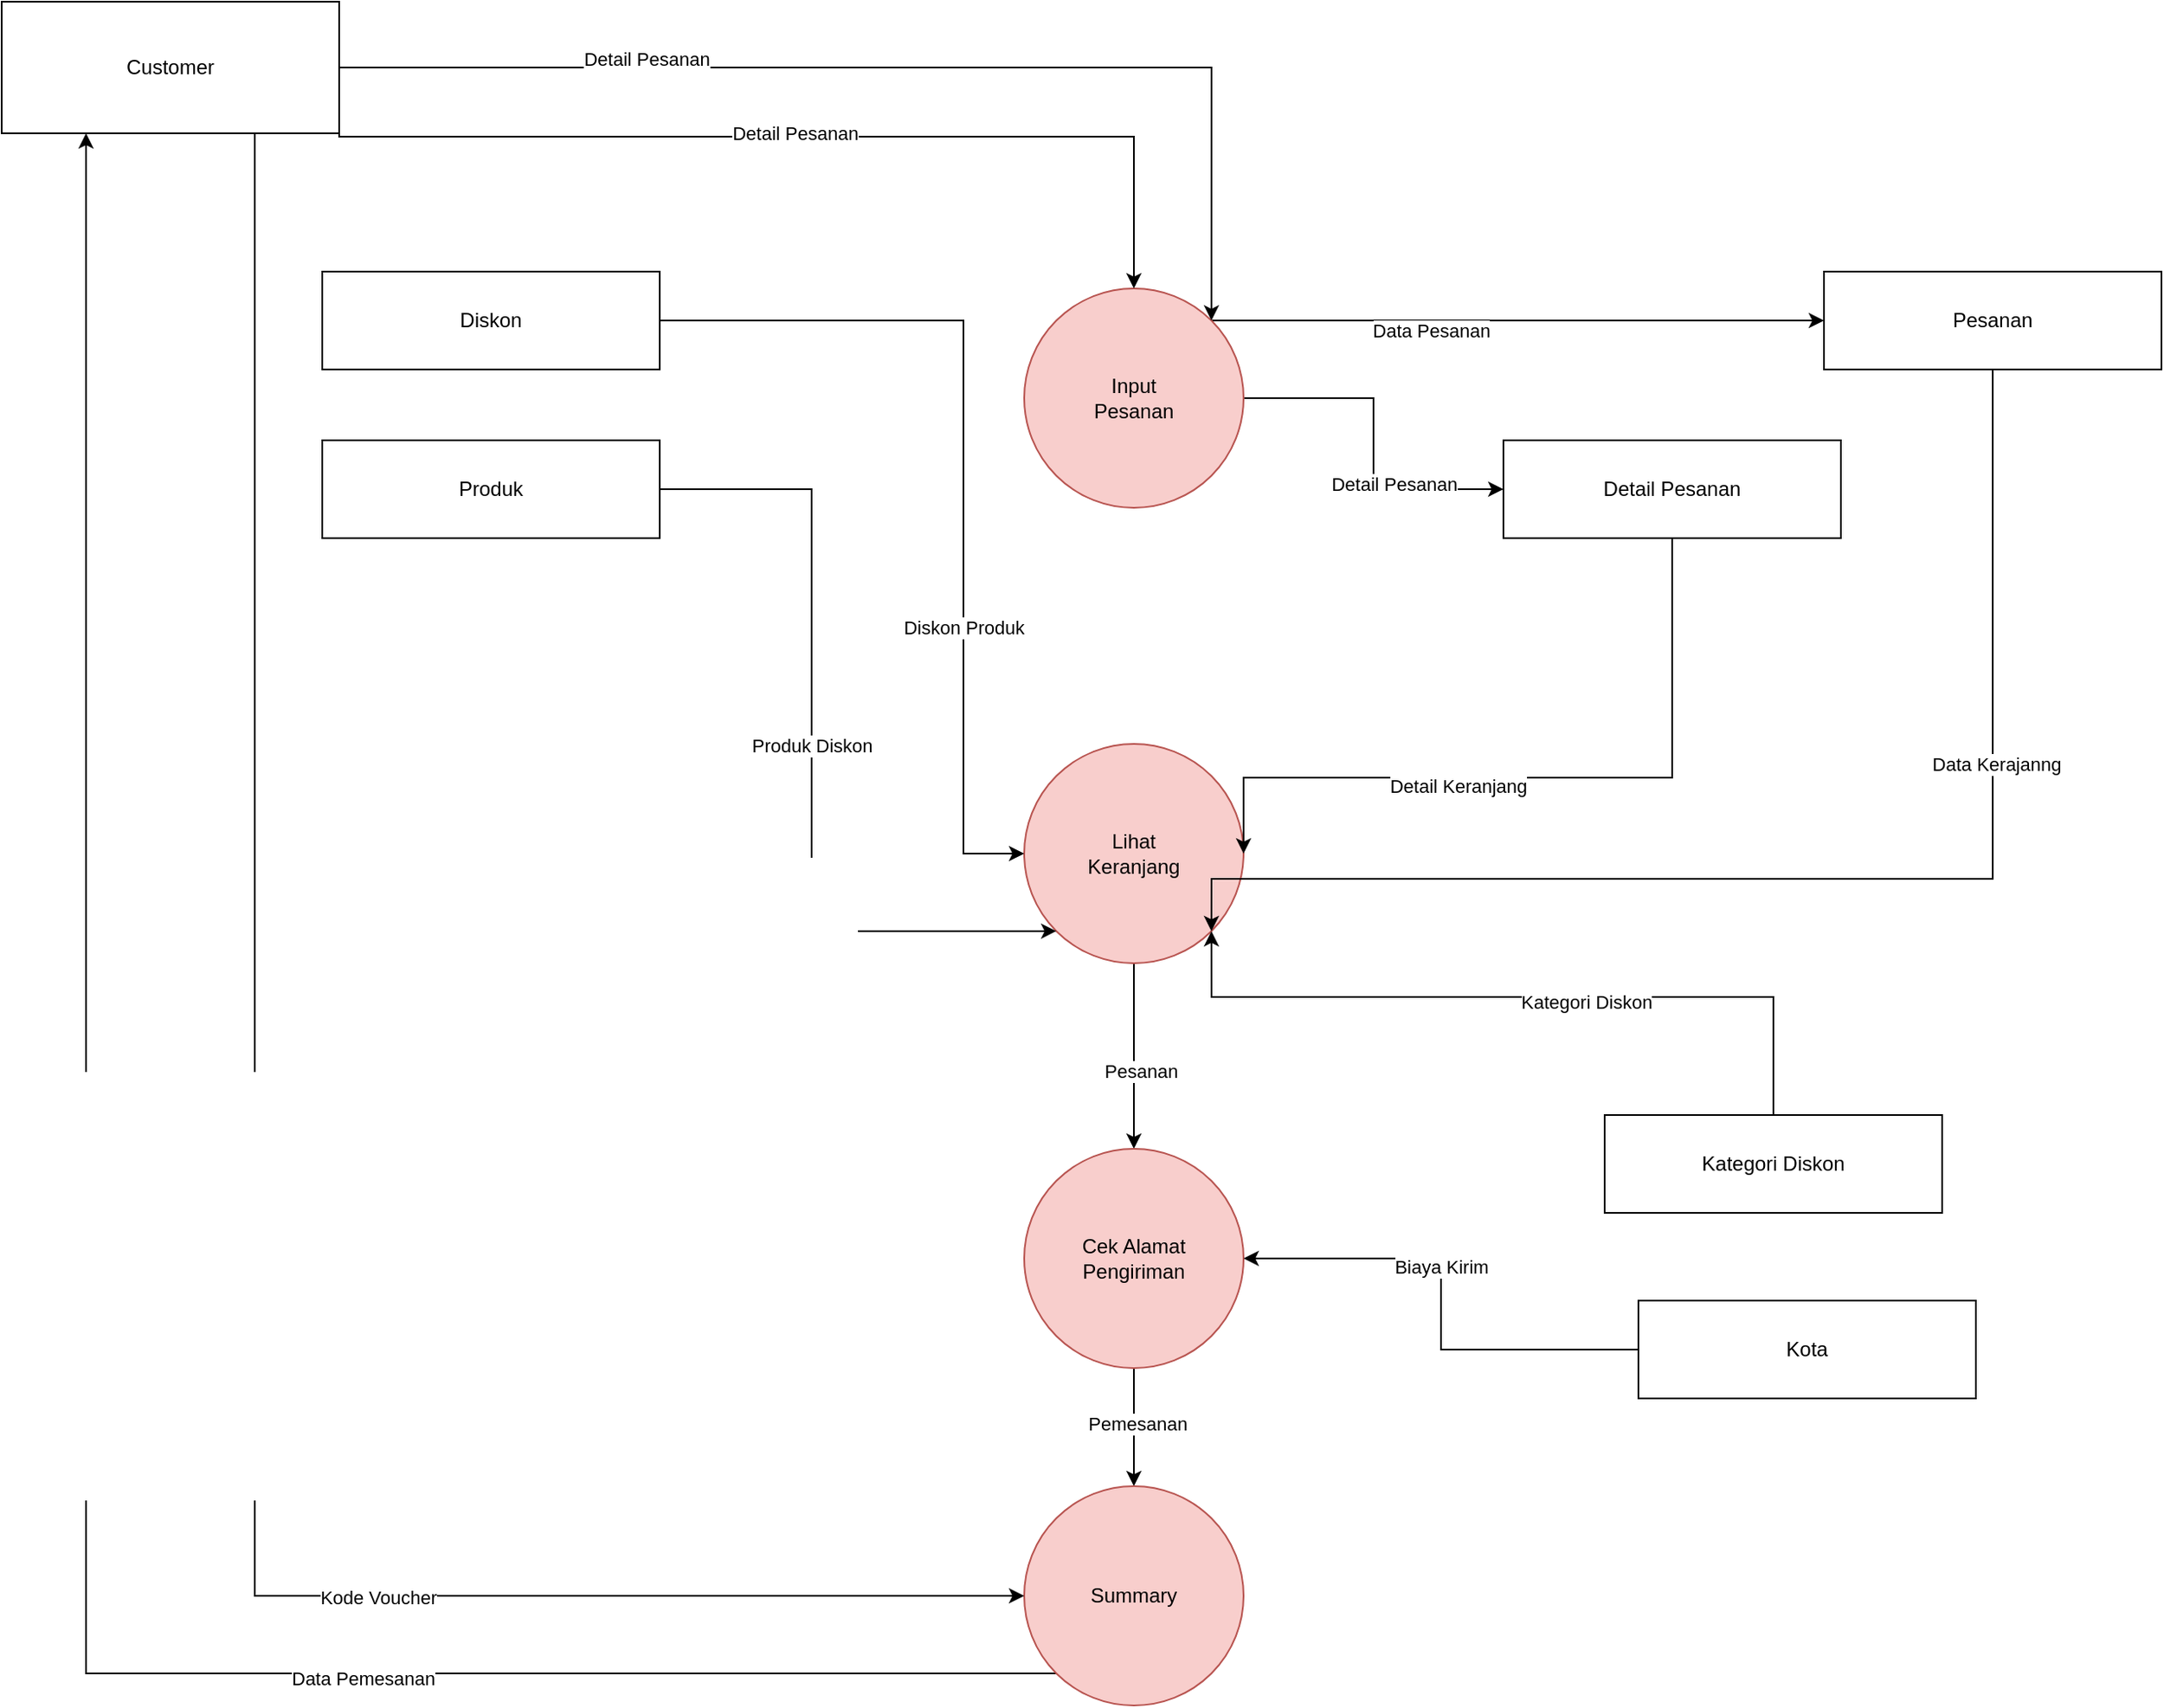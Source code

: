 <mxfile version="21.7.0" type="device">
  <diagram name="Page-1" id="LchJKFTvNtv9IN99xthQ">
    <mxGraphModel dx="3488" dy="7785" grid="1" gridSize="10" guides="1" tooltips="1" connect="1" arrows="1" fold="1" page="1" pageScale="1" pageWidth="827" pageHeight="1169" math="0" shadow="0">
      <root>
        <mxCell id="0" />
        <mxCell id="1" parent="0" />
        <mxCell id="SsJve35L9EFR-_3sEJyl-10" style="edgeStyle=orthogonalEdgeStyle;rounded=0;orthogonalLoop=1;jettySize=auto;html=1;exitX=1;exitY=0;exitDx=0;exitDy=0;" edge="1" parent="1" source="SsJve35L9EFR-_3sEJyl-1" target="SsJve35L9EFR-_3sEJyl-8">
          <mxGeometry relative="1" as="geometry" />
        </mxCell>
        <mxCell id="SsJve35L9EFR-_3sEJyl-11" value="Data Pesanan" style="edgeLabel;html=1;align=center;verticalAlign=middle;resizable=0;points=[];" vertex="1" connectable="0" parent="SsJve35L9EFR-_3sEJyl-10">
          <mxGeometry x="-0.284" y="-6" relative="1" as="geometry">
            <mxPoint as="offset" />
          </mxGeometry>
        </mxCell>
        <mxCell id="SsJve35L9EFR-_3sEJyl-12" style="edgeStyle=orthogonalEdgeStyle;rounded=0;orthogonalLoop=1;jettySize=auto;html=1;entryX=0;entryY=0.5;entryDx=0;entryDy=0;" edge="1" parent="1" source="SsJve35L9EFR-_3sEJyl-1" target="SsJve35L9EFR-_3sEJyl-9">
          <mxGeometry relative="1" as="geometry" />
        </mxCell>
        <mxCell id="SsJve35L9EFR-_3sEJyl-13" value="Detail Pesanan" style="edgeLabel;html=1;align=center;verticalAlign=middle;resizable=0;points=[];" vertex="1" connectable="0" parent="SsJve35L9EFR-_3sEJyl-12">
          <mxGeometry x="0.37" y="3" relative="1" as="geometry">
            <mxPoint as="offset" />
          </mxGeometry>
        </mxCell>
        <mxCell id="SsJve35L9EFR-_3sEJyl-1" value="Input&lt;br&gt;Pesanan" style="ellipse;whiteSpace=wrap;html=1;aspect=fixed;fillColor=#f8cecc;strokeColor=#b85450;" vertex="1" parent="1">
          <mxGeometry x="1176" y="-5140" width="130" height="130" as="geometry" />
        </mxCell>
        <mxCell id="SsJve35L9EFR-_3sEJyl-31" style="edgeStyle=orthogonalEdgeStyle;rounded=0;orthogonalLoop=1;jettySize=auto;html=1;" edge="1" parent="1" source="SsJve35L9EFR-_3sEJyl-2" target="SsJve35L9EFR-_3sEJyl-3">
          <mxGeometry relative="1" as="geometry" />
        </mxCell>
        <mxCell id="SsJve35L9EFR-_3sEJyl-32" value="Pesanan" style="edgeLabel;html=1;align=center;verticalAlign=middle;resizable=0;points=[];" vertex="1" connectable="0" parent="SsJve35L9EFR-_3sEJyl-31">
          <mxGeometry x="0.164" y="4" relative="1" as="geometry">
            <mxPoint as="offset" />
          </mxGeometry>
        </mxCell>
        <mxCell id="SsJve35L9EFR-_3sEJyl-2" value="Lihat&lt;br&gt;Keranjang" style="ellipse;whiteSpace=wrap;html=1;aspect=fixed;fillColor=#f8cecc;strokeColor=#b85450;" vertex="1" parent="1">
          <mxGeometry x="1176" y="-4870" width="130" height="130" as="geometry" />
        </mxCell>
        <mxCell id="SsJve35L9EFR-_3sEJyl-35" style="edgeStyle=orthogonalEdgeStyle;rounded=0;orthogonalLoop=1;jettySize=auto;html=1;" edge="1" parent="1" source="SsJve35L9EFR-_3sEJyl-3" target="SsJve35L9EFR-_3sEJyl-4">
          <mxGeometry relative="1" as="geometry" />
        </mxCell>
        <mxCell id="SsJve35L9EFR-_3sEJyl-36" value="Pemesanan" style="edgeLabel;html=1;align=center;verticalAlign=middle;resizable=0;points=[];" vertex="1" connectable="0" parent="SsJve35L9EFR-_3sEJyl-35">
          <mxGeometry x="-0.106" y="2" relative="1" as="geometry">
            <mxPoint y="1" as="offset" />
          </mxGeometry>
        </mxCell>
        <mxCell id="SsJve35L9EFR-_3sEJyl-3" value="Cek Alamat&lt;br&gt;Pengiriman" style="ellipse;whiteSpace=wrap;html=1;aspect=fixed;fillColor=#f8cecc;strokeColor=#b85450;" vertex="1" parent="1">
          <mxGeometry x="1176" y="-4630" width="130" height="130" as="geometry" />
        </mxCell>
        <mxCell id="SsJve35L9EFR-_3sEJyl-39" style="edgeStyle=orthogonalEdgeStyle;rounded=0;orthogonalLoop=1;jettySize=auto;html=1;exitX=0;exitY=1;exitDx=0;exitDy=0;entryX=0.25;entryY=1;entryDx=0;entryDy=0;" edge="1" parent="1" source="SsJve35L9EFR-_3sEJyl-4" target="SsJve35L9EFR-_3sEJyl-5">
          <mxGeometry relative="1" as="geometry" />
        </mxCell>
        <mxCell id="SsJve35L9EFR-_3sEJyl-40" value="Data Pemesanan" style="edgeLabel;html=1;align=center;verticalAlign=middle;resizable=0;points=[];" vertex="1" connectable="0" parent="SsJve35L9EFR-_3sEJyl-39">
          <mxGeometry x="-0.446" y="3" relative="1" as="geometry">
            <mxPoint x="1" as="offset" />
          </mxGeometry>
        </mxCell>
        <mxCell id="SsJve35L9EFR-_3sEJyl-4" value="Summary" style="ellipse;whiteSpace=wrap;html=1;aspect=fixed;fillColor=#f8cecc;strokeColor=#b85450;" vertex="1" parent="1">
          <mxGeometry x="1176" y="-4430" width="130" height="130" as="geometry" />
        </mxCell>
        <mxCell id="SsJve35L9EFR-_3sEJyl-22" style="edgeStyle=orthogonalEdgeStyle;rounded=0;orthogonalLoop=1;jettySize=auto;html=1;entryX=1;entryY=0;entryDx=0;entryDy=0;" edge="1" parent="1" source="SsJve35L9EFR-_3sEJyl-5" target="SsJve35L9EFR-_3sEJyl-1">
          <mxGeometry relative="1" as="geometry" />
        </mxCell>
        <mxCell id="SsJve35L9EFR-_3sEJyl-23" value="Detail Pesanan" style="edgeLabel;html=1;align=center;verticalAlign=middle;resizable=0;points=[];" vertex="1" connectable="0" parent="SsJve35L9EFR-_3sEJyl-22">
          <mxGeometry x="-0.454" y="5" relative="1" as="geometry">
            <mxPoint as="offset" />
          </mxGeometry>
        </mxCell>
        <mxCell id="SsJve35L9EFR-_3sEJyl-24" style="edgeStyle=orthogonalEdgeStyle;rounded=0;orthogonalLoop=1;jettySize=auto;html=1;exitX=1;exitY=0.75;exitDx=0;exitDy=0;" edge="1" parent="1" source="SsJve35L9EFR-_3sEJyl-5" target="SsJve35L9EFR-_3sEJyl-1">
          <mxGeometry relative="1" as="geometry">
            <Array as="points">
              <mxPoint x="770" y="-5230" />
              <mxPoint x="1241" y="-5230" />
            </Array>
          </mxGeometry>
        </mxCell>
        <mxCell id="SsJve35L9EFR-_3sEJyl-25" value="Detail Pesanan" style="edgeLabel;html=1;align=center;verticalAlign=middle;resizable=0;points=[];" vertex="1" connectable="0" parent="SsJve35L9EFR-_3sEJyl-24">
          <mxGeometry y="2" relative="1" as="geometry">
            <mxPoint as="offset" />
          </mxGeometry>
        </mxCell>
        <mxCell id="SsJve35L9EFR-_3sEJyl-37" style="edgeStyle=orthogonalEdgeStyle;rounded=0;orthogonalLoop=1;jettySize=auto;html=1;exitX=0.75;exitY=1;exitDx=0;exitDy=0;entryX=0;entryY=0.5;entryDx=0;entryDy=0;" edge="1" parent="1" source="SsJve35L9EFR-_3sEJyl-5" target="SsJve35L9EFR-_3sEJyl-4">
          <mxGeometry relative="1" as="geometry" />
        </mxCell>
        <mxCell id="SsJve35L9EFR-_3sEJyl-38" value="Kode Voucher" style="edgeLabel;html=1;align=center;verticalAlign=middle;resizable=0;points=[];" vertex="1" connectable="0" parent="SsJve35L9EFR-_3sEJyl-37">
          <mxGeometry x="0.421" y="-1" relative="1" as="geometry">
            <mxPoint as="offset" />
          </mxGeometry>
        </mxCell>
        <mxCell id="SsJve35L9EFR-_3sEJyl-5" value="Customer" style="rounded=0;whiteSpace=wrap;html=1;" vertex="1" parent="1">
          <mxGeometry x="570" y="-5310" width="200" height="78" as="geometry" />
        </mxCell>
        <mxCell id="SsJve35L9EFR-_3sEJyl-18" style="edgeStyle=orthogonalEdgeStyle;rounded=0;orthogonalLoop=1;jettySize=auto;html=1;" edge="1" parent="1" source="SsJve35L9EFR-_3sEJyl-6" target="SsJve35L9EFR-_3sEJyl-2">
          <mxGeometry relative="1" as="geometry">
            <Array as="points">
              <mxPoint x="1140" y="-5121" />
              <mxPoint x="1140" y="-4805" />
            </Array>
          </mxGeometry>
        </mxCell>
        <mxCell id="SsJve35L9EFR-_3sEJyl-20" value="Diskon Produk" style="edgeLabel;html=1;align=center;verticalAlign=middle;resizable=0;points=[];" vertex="1" connectable="0" parent="SsJve35L9EFR-_3sEJyl-18">
          <mxGeometry x="0.359" relative="1" as="geometry">
            <mxPoint as="offset" />
          </mxGeometry>
        </mxCell>
        <mxCell id="SsJve35L9EFR-_3sEJyl-6" value="Diskon" style="rounded=0;whiteSpace=wrap;html=1;" vertex="1" parent="1">
          <mxGeometry x="760" y="-5150" width="200" height="58" as="geometry" />
        </mxCell>
        <mxCell id="SsJve35L9EFR-_3sEJyl-19" style="edgeStyle=orthogonalEdgeStyle;rounded=0;orthogonalLoop=1;jettySize=auto;html=1;entryX=0;entryY=1;entryDx=0;entryDy=0;" edge="1" parent="1" source="SsJve35L9EFR-_3sEJyl-7" target="SsJve35L9EFR-_3sEJyl-2">
          <mxGeometry relative="1" as="geometry">
            <Array as="points">
              <mxPoint x="1050" y="-5021" />
              <mxPoint x="1050" y="-4759" />
            </Array>
          </mxGeometry>
        </mxCell>
        <mxCell id="SsJve35L9EFR-_3sEJyl-21" value="Produk Diskon" style="edgeLabel;html=1;align=center;verticalAlign=middle;resizable=0;points=[];" vertex="1" connectable="0" parent="SsJve35L9EFR-_3sEJyl-19">
          <mxGeometry x="0.222" relative="1" as="geometry">
            <mxPoint y="-62" as="offset" />
          </mxGeometry>
        </mxCell>
        <mxCell id="SsJve35L9EFR-_3sEJyl-7" value="Produk" style="rounded=0;whiteSpace=wrap;html=1;" vertex="1" parent="1">
          <mxGeometry x="760" y="-5050" width="200" height="58" as="geometry" />
        </mxCell>
        <mxCell id="SsJve35L9EFR-_3sEJyl-16" style="edgeStyle=orthogonalEdgeStyle;rounded=0;orthogonalLoop=1;jettySize=auto;html=1;entryX=1;entryY=1;entryDx=0;entryDy=0;" edge="1" parent="1" source="SsJve35L9EFR-_3sEJyl-8" target="SsJve35L9EFR-_3sEJyl-2">
          <mxGeometry relative="1" as="geometry">
            <Array as="points">
              <mxPoint x="1750" y="-4790" />
              <mxPoint x="1287" y="-4790" />
            </Array>
          </mxGeometry>
        </mxCell>
        <mxCell id="SsJve35L9EFR-_3sEJyl-17" value="Data Kerajanng" style="edgeLabel;html=1;align=center;verticalAlign=middle;resizable=0;points=[];" vertex="1" connectable="0" parent="SsJve35L9EFR-_3sEJyl-16">
          <mxGeometry x="-0.416" y="2" relative="1" as="geometry">
            <mxPoint y="1" as="offset" />
          </mxGeometry>
        </mxCell>
        <mxCell id="SsJve35L9EFR-_3sEJyl-8" value="Pesanan" style="rounded=0;whiteSpace=wrap;html=1;" vertex="1" parent="1">
          <mxGeometry x="1650" y="-5150" width="200" height="58" as="geometry" />
        </mxCell>
        <mxCell id="SsJve35L9EFR-_3sEJyl-14" style="edgeStyle=orthogonalEdgeStyle;rounded=0;orthogonalLoop=1;jettySize=auto;html=1;entryX=1;entryY=0.5;entryDx=0;entryDy=0;" edge="1" parent="1" source="SsJve35L9EFR-_3sEJyl-9" target="SsJve35L9EFR-_3sEJyl-2">
          <mxGeometry relative="1" as="geometry">
            <Array as="points">
              <mxPoint x="1560" y="-4850" />
              <mxPoint x="1306" y="-4850" />
            </Array>
          </mxGeometry>
        </mxCell>
        <mxCell id="SsJve35L9EFR-_3sEJyl-15" value="Detail Keranjang" style="edgeLabel;html=1;align=center;verticalAlign=middle;resizable=0;points=[];" vertex="1" connectable="0" parent="SsJve35L9EFR-_3sEJyl-14">
          <mxGeometry x="0.223" y="5" relative="1" as="geometry">
            <mxPoint as="offset" />
          </mxGeometry>
        </mxCell>
        <mxCell id="SsJve35L9EFR-_3sEJyl-9" value="Detail Pesanan" style="rounded=0;whiteSpace=wrap;html=1;" vertex="1" parent="1">
          <mxGeometry x="1460" y="-5050" width="200" height="58" as="geometry" />
        </mxCell>
        <mxCell id="SsJve35L9EFR-_3sEJyl-29" style="edgeStyle=orthogonalEdgeStyle;rounded=0;orthogonalLoop=1;jettySize=auto;html=1;entryX=1;entryY=1;entryDx=0;entryDy=0;" edge="1" parent="1" source="SsJve35L9EFR-_3sEJyl-26" target="SsJve35L9EFR-_3sEJyl-2">
          <mxGeometry relative="1" as="geometry">
            <Array as="points">
              <mxPoint x="1620" y="-4720" />
              <mxPoint x="1287" y="-4720" />
            </Array>
          </mxGeometry>
        </mxCell>
        <mxCell id="SsJve35L9EFR-_3sEJyl-30" value="Kategori Diskon" style="edgeLabel;html=1;align=center;verticalAlign=middle;resizable=0;points=[];" vertex="1" connectable="0" parent="SsJve35L9EFR-_3sEJyl-29">
          <mxGeometry x="-0.18" y="3" relative="1" as="geometry">
            <mxPoint as="offset" />
          </mxGeometry>
        </mxCell>
        <mxCell id="SsJve35L9EFR-_3sEJyl-26" value="Kategori Diskon" style="rounded=0;whiteSpace=wrap;html=1;" vertex="1" parent="1">
          <mxGeometry x="1520" y="-4650" width="200" height="58" as="geometry" />
        </mxCell>
        <mxCell id="SsJve35L9EFR-_3sEJyl-33" style="edgeStyle=orthogonalEdgeStyle;rounded=0;orthogonalLoop=1;jettySize=auto;html=1;entryX=1;entryY=0.5;entryDx=0;entryDy=0;" edge="1" parent="1" source="SsJve35L9EFR-_3sEJyl-27" target="SsJve35L9EFR-_3sEJyl-3">
          <mxGeometry relative="1" as="geometry" />
        </mxCell>
        <mxCell id="SsJve35L9EFR-_3sEJyl-34" value="Biaya Kirim" style="edgeLabel;html=1;align=center;verticalAlign=middle;resizable=0;points=[];" vertex="1" connectable="0" parent="SsJve35L9EFR-_3sEJyl-33">
          <mxGeometry x="0.155" relative="1" as="geometry">
            <mxPoint as="offset" />
          </mxGeometry>
        </mxCell>
        <mxCell id="SsJve35L9EFR-_3sEJyl-27" value="Kota" style="rounded=0;whiteSpace=wrap;html=1;" vertex="1" parent="1">
          <mxGeometry x="1540" y="-4540" width="200" height="58" as="geometry" />
        </mxCell>
      </root>
    </mxGraphModel>
  </diagram>
</mxfile>
